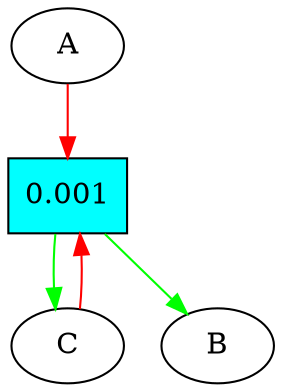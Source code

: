 digraph Reaction {
    R0 [label="0.001", shape=box,style=filled,fillcolor=cyan];
    A -> R0 [color=red];
    C -> R0 [color=red];
    R0 -> B [color=green];
    R0 -> C [color=green];
}
